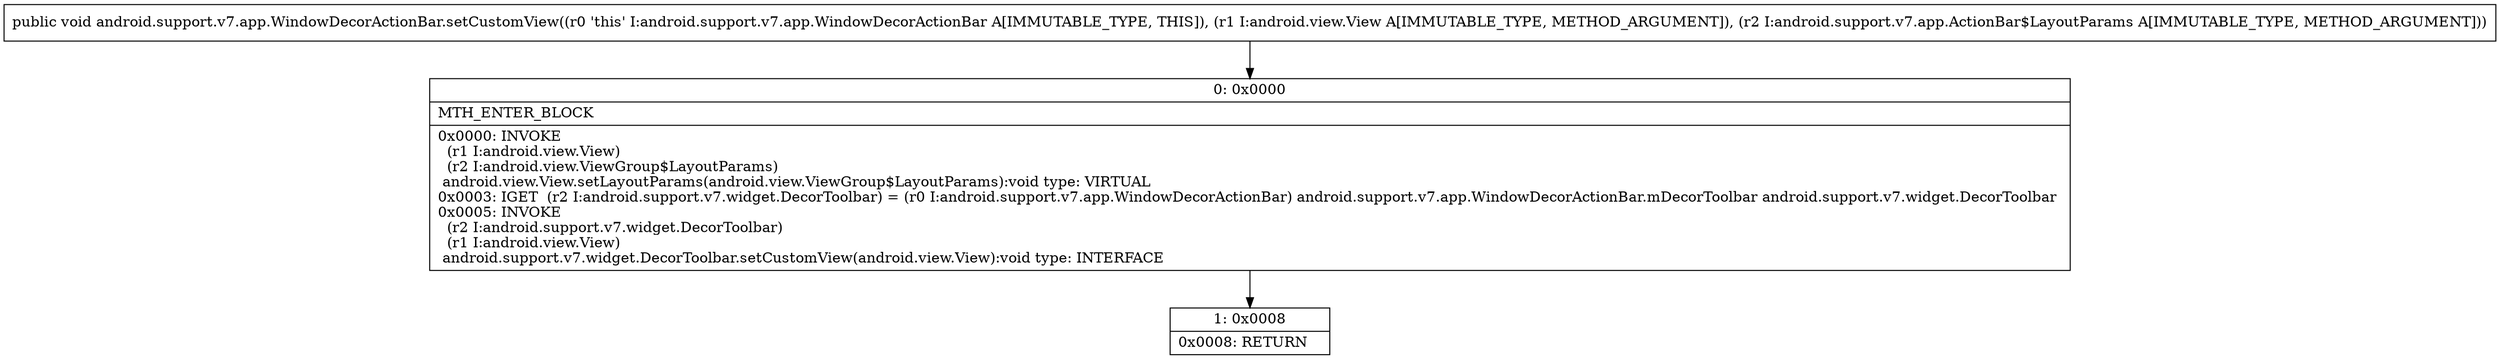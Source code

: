 digraph "CFG forandroid.support.v7.app.WindowDecorActionBar.setCustomView(Landroid\/view\/View;Landroid\/support\/v7\/app\/ActionBar$LayoutParams;)V" {
Node_0 [shape=record,label="{0\:\ 0x0000|MTH_ENTER_BLOCK\l|0x0000: INVOKE  \l  (r1 I:android.view.View)\l  (r2 I:android.view.ViewGroup$LayoutParams)\l android.view.View.setLayoutParams(android.view.ViewGroup$LayoutParams):void type: VIRTUAL \l0x0003: IGET  (r2 I:android.support.v7.widget.DecorToolbar) = (r0 I:android.support.v7.app.WindowDecorActionBar) android.support.v7.app.WindowDecorActionBar.mDecorToolbar android.support.v7.widget.DecorToolbar \l0x0005: INVOKE  \l  (r2 I:android.support.v7.widget.DecorToolbar)\l  (r1 I:android.view.View)\l android.support.v7.widget.DecorToolbar.setCustomView(android.view.View):void type: INTERFACE \l}"];
Node_1 [shape=record,label="{1\:\ 0x0008|0x0008: RETURN   \l}"];
MethodNode[shape=record,label="{public void android.support.v7.app.WindowDecorActionBar.setCustomView((r0 'this' I:android.support.v7.app.WindowDecorActionBar A[IMMUTABLE_TYPE, THIS]), (r1 I:android.view.View A[IMMUTABLE_TYPE, METHOD_ARGUMENT]), (r2 I:android.support.v7.app.ActionBar$LayoutParams A[IMMUTABLE_TYPE, METHOD_ARGUMENT])) }"];
MethodNode -> Node_0;
Node_0 -> Node_1;
}

